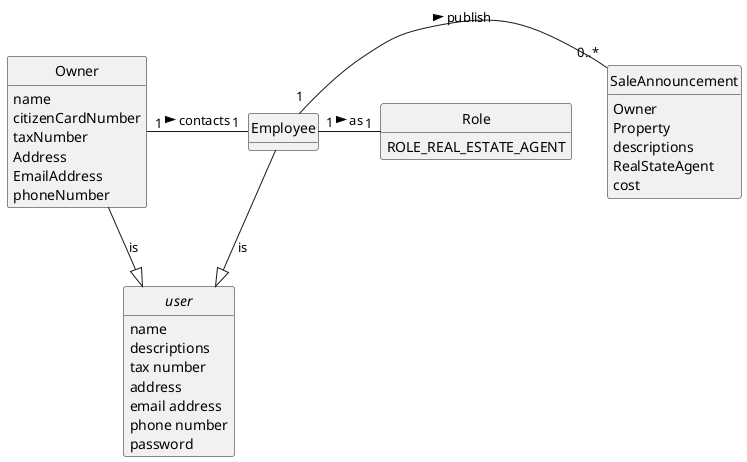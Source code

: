 @startuml
skinparam monochrome true
skinparam packageStyle rectangle
skinparam shadowing false

'left to right direction

skinparam classAttributeIconSize 0

hide circle
hide methods

class Owner{
 name
 citizenCardNumber
 taxNumber
 Address
 EmailAddress
 phoneNumber
}

class Employee {

}
class Role {
    ROLE_REAL_ESTATE_AGENT
}

abstract class user{
    name
    descriptions
    tax number
    address
    email address
    phone number
    password
}

class SaleAnnouncement{
    Owner
    Property
    descriptions
    RealStateAgent
    cost
}

Owner"1" - "1" Employee : contacts >
Employee "1" - "0..*" SaleAnnouncement : publish >
Owner --|> user : is
Employee --|> user : is
Employee "1" - "1" Role: as >
@enduml
